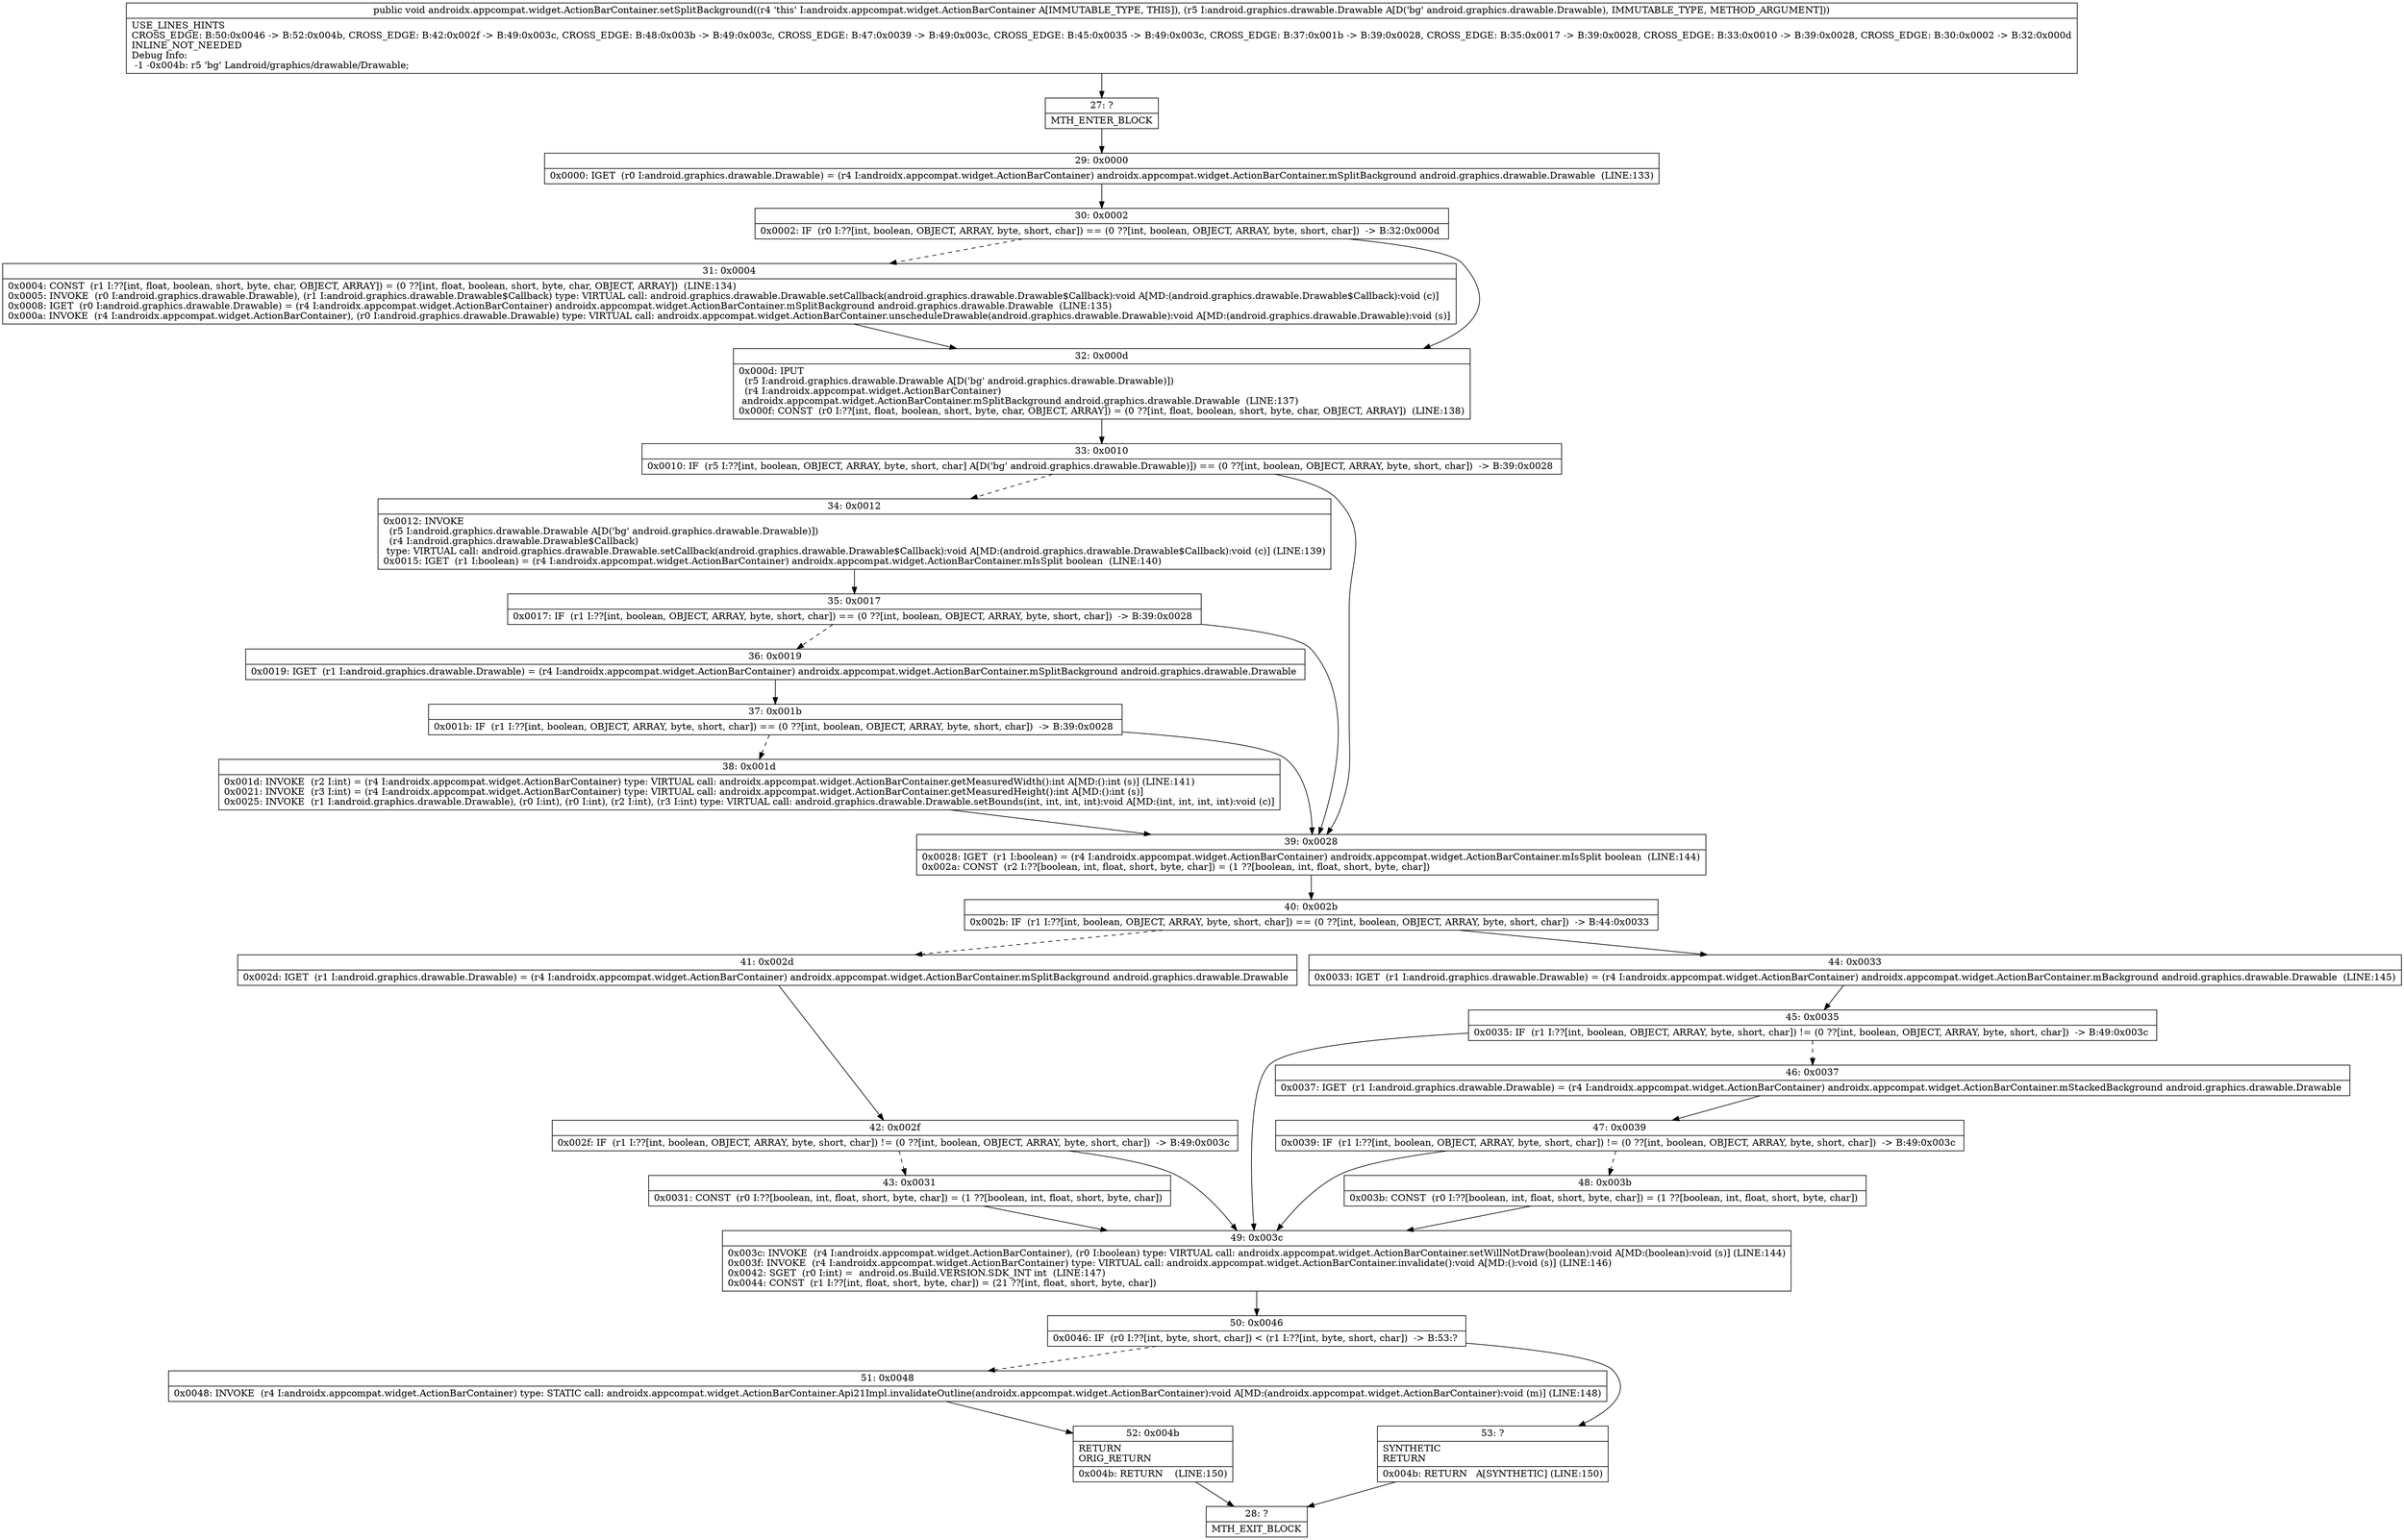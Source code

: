 digraph "CFG forandroidx.appcompat.widget.ActionBarContainer.setSplitBackground(Landroid\/graphics\/drawable\/Drawable;)V" {
Node_27 [shape=record,label="{27\:\ ?|MTH_ENTER_BLOCK\l}"];
Node_29 [shape=record,label="{29\:\ 0x0000|0x0000: IGET  (r0 I:android.graphics.drawable.Drawable) = (r4 I:androidx.appcompat.widget.ActionBarContainer) androidx.appcompat.widget.ActionBarContainer.mSplitBackground android.graphics.drawable.Drawable  (LINE:133)\l}"];
Node_30 [shape=record,label="{30\:\ 0x0002|0x0002: IF  (r0 I:??[int, boolean, OBJECT, ARRAY, byte, short, char]) == (0 ??[int, boolean, OBJECT, ARRAY, byte, short, char])  \-\> B:32:0x000d \l}"];
Node_31 [shape=record,label="{31\:\ 0x0004|0x0004: CONST  (r1 I:??[int, float, boolean, short, byte, char, OBJECT, ARRAY]) = (0 ??[int, float, boolean, short, byte, char, OBJECT, ARRAY])  (LINE:134)\l0x0005: INVOKE  (r0 I:android.graphics.drawable.Drawable), (r1 I:android.graphics.drawable.Drawable$Callback) type: VIRTUAL call: android.graphics.drawable.Drawable.setCallback(android.graphics.drawable.Drawable$Callback):void A[MD:(android.graphics.drawable.Drawable$Callback):void (c)]\l0x0008: IGET  (r0 I:android.graphics.drawable.Drawable) = (r4 I:androidx.appcompat.widget.ActionBarContainer) androidx.appcompat.widget.ActionBarContainer.mSplitBackground android.graphics.drawable.Drawable  (LINE:135)\l0x000a: INVOKE  (r4 I:androidx.appcompat.widget.ActionBarContainer), (r0 I:android.graphics.drawable.Drawable) type: VIRTUAL call: androidx.appcompat.widget.ActionBarContainer.unscheduleDrawable(android.graphics.drawable.Drawable):void A[MD:(android.graphics.drawable.Drawable):void (s)]\l}"];
Node_32 [shape=record,label="{32\:\ 0x000d|0x000d: IPUT  \l  (r5 I:android.graphics.drawable.Drawable A[D('bg' android.graphics.drawable.Drawable)])\l  (r4 I:androidx.appcompat.widget.ActionBarContainer)\l androidx.appcompat.widget.ActionBarContainer.mSplitBackground android.graphics.drawable.Drawable  (LINE:137)\l0x000f: CONST  (r0 I:??[int, float, boolean, short, byte, char, OBJECT, ARRAY]) = (0 ??[int, float, boolean, short, byte, char, OBJECT, ARRAY])  (LINE:138)\l}"];
Node_33 [shape=record,label="{33\:\ 0x0010|0x0010: IF  (r5 I:??[int, boolean, OBJECT, ARRAY, byte, short, char] A[D('bg' android.graphics.drawable.Drawable)]) == (0 ??[int, boolean, OBJECT, ARRAY, byte, short, char])  \-\> B:39:0x0028 \l}"];
Node_34 [shape=record,label="{34\:\ 0x0012|0x0012: INVOKE  \l  (r5 I:android.graphics.drawable.Drawable A[D('bg' android.graphics.drawable.Drawable)])\l  (r4 I:android.graphics.drawable.Drawable$Callback)\l type: VIRTUAL call: android.graphics.drawable.Drawable.setCallback(android.graphics.drawable.Drawable$Callback):void A[MD:(android.graphics.drawable.Drawable$Callback):void (c)] (LINE:139)\l0x0015: IGET  (r1 I:boolean) = (r4 I:androidx.appcompat.widget.ActionBarContainer) androidx.appcompat.widget.ActionBarContainer.mIsSplit boolean  (LINE:140)\l}"];
Node_35 [shape=record,label="{35\:\ 0x0017|0x0017: IF  (r1 I:??[int, boolean, OBJECT, ARRAY, byte, short, char]) == (0 ??[int, boolean, OBJECT, ARRAY, byte, short, char])  \-\> B:39:0x0028 \l}"];
Node_36 [shape=record,label="{36\:\ 0x0019|0x0019: IGET  (r1 I:android.graphics.drawable.Drawable) = (r4 I:androidx.appcompat.widget.ActionBarContainer) androidx.appcompat.widget.ActionBarContainer.mSplitBackground android.graphics.drawable.Drawable \l}"];
Node_37 [shape=record,label="{37\:\ 0x001b|0x001b: IF  (r1 I:??[int, boolean, OBJECT, ARRAY, byte, short, char]) == (0 ??[int, boolean, OBJECT, ARRAY, byte, short, char])  \-\> B:39:0x0028 \l}"];
Node_38 [shape=record,label="{38\:\ 0x001d|0x001d: INVOKE  (r2 I:int) = (r4 I:androidx.appcompat.widget.ActionBarContainer) type: VIRTUAL call: androidx.appcompat.widget.ActionBarContainer.getMeasuredWidth():int A[MD:():int (s)] (LINE:141)\l0x0021: INVOKE  (r3 I:int) = (r4 I:androidx.appcompat.widget.ActionBarContainer) type: VIRTUAL call: androidx.appcompat.widget.ActionBarContainer.getMeasuredHeight():int A[MD:():int (s)]\l0x0025: INVOKE  (r1 I:android.graphics.drawable.Drawable), (r0 I:int), (r0 I:int), (r2 I:int), (r3 I:int) type: VIRTUAL call: android.graphics.drawable.Drawable.setBounds(int, int, int, int):void A[MD:(int, int, int, int):void (c)]\l}"];
Node_39 [shape=record,label="{39\:\ 0x0028|0x0028: IGET  (r1 I:boolean) = (r4 I:androidx.appcompat.widget.ActionBarContainer) androidx.appcompat.widget.ActionBarContainer.mIsSplit boolean  (LINE:144)\l0x002a: CONST  (r2 I:??[boolean, int, float, short, byte, char]) = (1 ??[boolean, int, float, short, byte, char]) \l}"];
Node_40 [shape=record,label="{40\:\ 0x002b|0x002b: IF  (r1 I:??[int, boolean, OBJECT, ARRAY, byte, short, char]) == (0 ??[int, boolean, OBJECT, ARRAY, byte, short, char])  \-\> B:44:0x0033 \l}"];
Node_41 [shape=record,label="{41\:\ 0x002d|0x002d: IGET  (r1 I:android.graphics.drawable.Drawable) = (r4 I:androidx.appcompat.widget.ActionBarContainer) androidx.appcompat.widget.ActionBarContainer.mSplitBackground android.graphics.drawable.Drawable \l}"];
Node_42 [shape=record,label="{42\:\ 0x002f|0x002f: IF  (r1 I:??[int, boolean, OBJECT, ARRAY, byte, short, char]) != (0 ??[int, boolean, OBJECT, ARRAY, byte, short, char])  \-\> B:49:0x003c \l}"];
Node_43 [shape=record,label="{43\:\ 0x0031|0x0031: CONST  (r0 I:??[boolean, int, float, short, byte, char]) = (1 ??[boolean, int, float, short, byte, char]) \l}"];
Node_49 [shape=record,label="{49\:\ 0x003c|0x003c: INVOKE  (r4 I:androidx.appcompat.widget.ActionBarContainer), (r0 I:boolean) type: VIRTUAL call: androidx.appcompat.widget.ActionBarContainer.setWillNotDraw(boolean):void A[MD:(boolean):void (s)] (LINE:144)\l0x003f: INVOKE  (r4 I:androidx.appcompat.widget.ActionBarContainer) type: VIRTUAL call: androidx.appcompat.widget.ActionBarContainer.invalidate():void A[MD:():void (s)] (LINE:146)\l0x0042: SGET  (r0 I:int) =  android.os.Build.VERSION.SDK_INT int  (LINE:147)\l0x0044: CONST  (r1 I:??[int, float, short, byte, char]) = (21 ??[int, float, short, byte, char]) \l}"];
Node_50 [shape=record,label="{50\:\ 0x0046|0x0046: IF  (r0 I:??[int, byte, short, char]) \< (r1 I:??[int, byte, short, char])  \-\> B:53:? \l}"];
Node_51 [shape=record,label="{51\:\ 0x0048|0x0048: INVOKE  (r4 I:androidx.appcompat.widget.ActionBarContainer) type: STATIC call: androidx.appcompat.widget.ActionBarContainer.Api21Impl.invalidateOutline(androidx.appcompat.widget.ActionBarContainer):void A[MD:(androidx.appcompat.widget.ActionBarContainer):void (m)] (LINE:148)\l}"];
Node_52 [shape=record,label="{52\:\ 0x004b|RETURN\lORIG_RETURN\l|0x004b: RETURN    (LINE:150)\l}"];
Node_28 [shape=record,label="{28\:\ ?|MTH_EXIT_BLOCK\l}"];
Node_53 [shape=record,label="{53\:\ ?|SYNTHETIC\lRETURN\l|0x004b: RETURN   A[SYNTHETIC] (LINE:150)\l}"];
Node_44 [shape=record,label="{44\:\ 0x0033|0x0033: IGET  (r1 I:android.graphics.drawable.Drawable) = (r4 I:androidx.appcompat.widget.ActionBarContainer) androidx.appcompat.widget.ActionBarContainer.mBackground android.graphics.drawable.Drawable  (LINE:145)\l}"];
Node_45 [shape=record,label="{45\:\ 0x0035|0x0035: IF  (r1 I:??[int, boolean, OBJECT, ARRAY, byte, short, char]) != (0 ??[int, boolean, OBJECT, ARRAY, byte, short, char])  \-\> B:49:0x003c \l}"];
Node_46 [shape=record,label="{46\:\ 0x0037|0x0037: IGET  (r1 I:android.graphics.drawable.Drawable) = (r4 I:androidx.appcompat.widget.ActionBarContainer) androidx.appcompat.widget.ActionBarContainer.mStackedBackground android.graphics.drawable.Drawable \l}"];
Node_47 [shape=record,label="{47\:\ 0x0039|0x0039: IF  (r1 I:??[int, boolean, OBJECT, ARRAY, byte, short, char]) != (0 ??[int, boolean, OBJECT, ARRAY, byte, short, char])  \-\> B:49:0x003c \l}"];
Node_48 [shape=record,label="{48\:\ 0x003b|0x003b: CONST  (r0 I:??[boolean, int, float, short, byte, char]) = (1 ??[boolean, int, float, short, byte, char]) \l}"];
MethodNode[shape=record,label="{public void androidx.appcompat.widget.ActionBarContainer.setSplitBackground((r4 'this' I:androidx.appcompat.widget.ActionBarContainer A[IMMUTABLE_TYPE, THIS]), (r5 I:android.graphics.drawable.Drawable A[D('bg' android.graphics.drawable.Drawable), IMMUTABLE_TYPE, METHOD_ARGUMENT]))  | USE_LINES_HINTS\lCROSS_EDGE: B:50:0x0046 \-\> B:52:0x004b, CROSS_EDGE: B:42:0x002f \-\> B:49:0x003c, CROSS_EDGE: B:48:0x003b \-\> B:49:0x003c, CROSS_EDGE: B:47:0x0039 \-\> B:49:0x003c, CROSS_EDGE: B:45:0x0035 \-\> B:49:0x003c, CROSS_EDGE: B:37:0x001b \-\> B:39:0x0028, CROSS_EDGE: B:35:0x0017 \-\> B:39:0x0028, CROSS_EDGE: B:33:0x0010 \-\> B:39:0x0028, CROSS_EDGE: B:30:0x0002 \-\> B:32:0x000d\lINLINE_NOT_NEEDED\lDebug Info:\l  \-1 \-0x004b: r5 'bg' Landroid\/graphics\/drawable\/Drawable;\l}"];
MethodNode -> Node_27;Node_27 -> Node_29;
Node_29 -> Node_30;
Node_30 -> Node_31[style=dashed];
Node_30 -> Node_32;
Node_31 -> Node_32;
Node_32 -> Node_33;
Node_33 -> Node_34[style=dashed];
Node_33 -> Node_39;
Node_34 -> Node_35;
Node_35 -> Node_36[style=dashed];
Node_35 -> Node_39;
Node_36 -> Node_37;
Node_37 -> Node_38[style=dashed];
Node_37 -> Node_39;
Node_38 -> Node_39;
Node_39 -> Node_40;
Node_40 -> Node_41[style=dashed];
Node_40 -> Node_44;
Node_41 -> Node_42;
Node_42 -> Node_43[style=dashed];
Node_42 -> Node_49;
Node_43 -> Node_49;
Node_49 -> Node_50;
Node_50 -> Node_51[style=dashed];
Node_50 -> Node_53;
Node_51 -> Node_52;
Node_52 -> Node_28;
Node_53 -> Node_28;
Node_44 -> Node_45;
Node_45 -> Node_46[style=dashed];
Node_45 -> Node_49;
Node_46 -> Node_47;
Node_47 -> Node_48[style=dashed];
Node_47 -> Node_49;
Node_48 -> Node_49;
}


